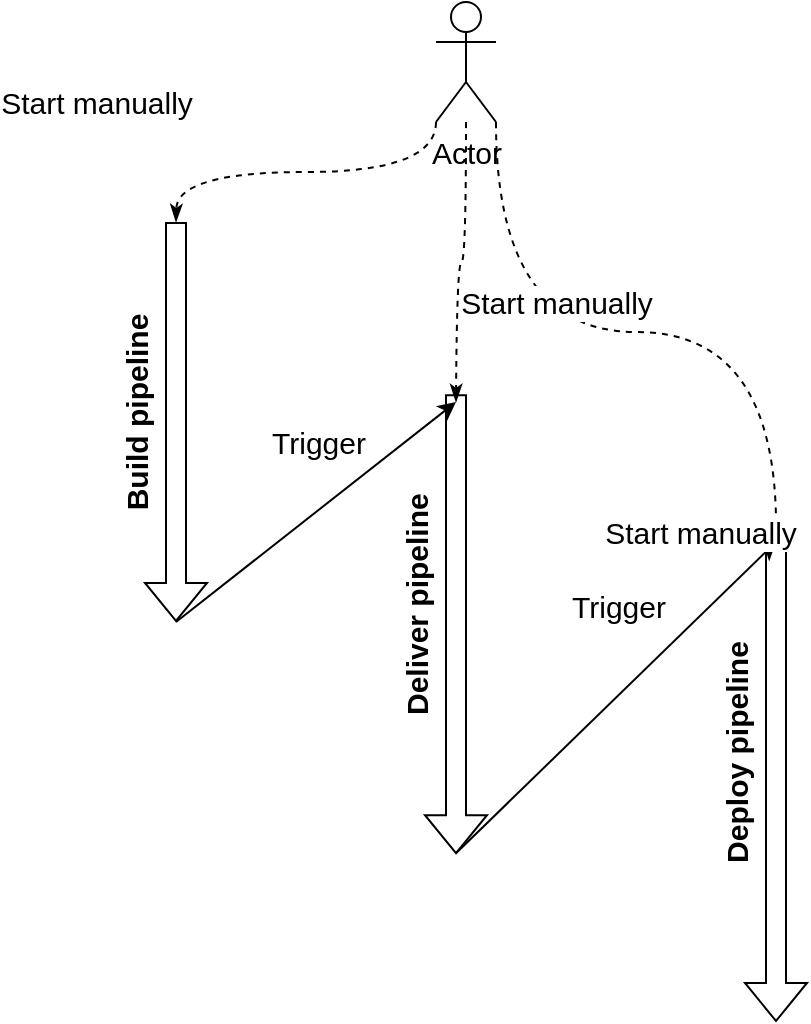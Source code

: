 <mxfile version="16.5.1" type="device"><diagram id="66VrgQpCtVP9IT210uU_" name="Page-1"><mxGraphModel dx="1408" dy="891" grid="1" gridSize="10" guides="1" tooltips="1" connect="1" arrows="1" fold="1" page="1" pageScale="1" pageWidth="827" pageHeight="1169" math="0" shadow="0"><root><mxCell id="0"/><mxCell id="1" parent="0"/><mxCell id="hm9JEqQ1k2gBFbnkTV8I-1" value="" style="shape=flexArrow;endArrow=none;startArrow=block;html=1;rounded=0;startFill=0;endFill=0;" edge="1" parent="1"><mxGeometry width="100" height="100" relative="1" as="geometry"><mxPoint x="210" y="320" as="sourcePoint"/><mxPoint x="210" y="120" as="targetPoint"/></mxGeometry></mxCell><mxCell id="hm9JEqQ1k2gBFbnkTV8I-2" value="" style="shape=flexArrow;endArrow=none;startArrow=block;html=1;rounded=0;startFill=0;endFill=0;" edge="1" parent="1"><mxGeometry width="100" height="100" relative="1" as="geometry"><mxPoint x="350" y="436.08" as="sourcePoint"/><mxPoint x="350" y="206.08" as="targetPoint"/></mxGeometry></mxCell><mxCell id="hm9JEqQ1k2gBFbnkTV8I-3" value="" style="shape=flexArrow;endArrow=none;startArrow=block;html=1;rounded=0;startFill=0;endFill=0;" edge="1" parent="1"><mxGeometry width="100" height="100" relative="1" as="geometry"><mxPoint x="510" y="520" as="sourcePoint"/><mxPoint x="510" y="280" as="targetPoint"/></mxGeometry></mxCell><mxCell id="hm9JEqQ1k2gBFbnkTV8I-4" value="Build pipeline" style="text;html=1;strokeColor=none;fillColor=none;align=center;verticalAlign=middle;whiteSpace=wrap;rounded=0;rotation=-90;fontStyle=1;fontSize=15;" vertex="1" parent="1"><mxGeometry x="130" y="200" width="120" height="30" as="geometry"/></mxCell><mxCell id="hm9JEqQ1k2gBFbnkTV8I-6" value="Deliver pipeline" style="text;html=1;strokeColor=none;fillColor=none;align=center;verticalAlign=middle;whiteSpace=wrap;rounded=0;rotation=-90;fontStyle=1;fontSize=15;" vertex="1" parent="1"><mxGeometry x="270" y="296.08" width="120" height="30" as="geometry"/></mxCell><mxCell id="hm9JEqQ1k2gBFbnkTV8I-7" value="Deploy pipeline" style="text;html=1;strokeColor=none;fillColor=none;align=center;verticalAlign=middle;whiteSpace=wrap;rounded=0;rotation=-90;fontStyle=1;fontSize=15;" vertex="1" parent="1"><mxGeometry x="430" y="370" width="120" height="30" as="geometry"/></mxCell><mxCell id="hm9JEqQ1k2gBFbnkTV8I-8" value="" style="endArrow=classic;html=1;rounded=0;fontSize=15;" edge="1" parent="1"><mxGeometry width="50" height="50" relative="1" as="geometry"><mxPoint x="210" y="320" as="sourcePoint"/><mxPoint x="350" y="210" as="targetPoint"/></mxGeometry></mxCell><mxCell id="hm9JEqQ1k2gBFbnkTV8I-9" value="Trigger" style="edgeLabel;html=1;align=center;verticalAlign=middle;resizable=0;points=[];fontSize=15;" vertex="1" connectable="0" parent="hm9JEqQ1k2gBFbnkTV8I-8"><mxGeometry x="0.308" y="2" relative="1" as="geometry"><mxPoint x="-20" y="-17" as="offset"/></mxGeometry></mxCell><mxCell id="hm9JEqQ1k2gBFbnkTV8I-10" value="" style="endArrow=classic;html=1;rounded=0;fontSize=15;" edge="1" parent="1"><mxGeometry width="50" height="50" relative="1" as="geometry"><mxPoint x="350" y="435.64" as="sourcePoint"/><mxPoint x="510" y="280" as="targetPoint"/></mxGeometry></mxCell><mxCell id="hm9JEqQ1k2gBFbnkTV8I-11" value="Trigger" style="edgeLabel;html=1;align=center;verticalAlign=middle;resizable=0;points=[];fontSize=15;" vertex="1" connectable="0" parent="hm9JEqQ1k2gBFbnkTV8I-10"><mxGeometry x="0.308" y="2" relative="1" as="geometry"><mxPoint x="-23" y="-21" as="offset"/></mxGeometry></mxCell><mxCell id="hm9JEqQ1k2gBFbnkTV8I-15" style="edgeStyle=orthogonalEdgeStyle;rounded=0;orthogonalLoop=1;jettySize=auto;html=1;fontSize=15;startArrow=none;startFill=0;endArrow=classicThin;endFill=1;curved=1;dashed=1;exitX=0;exitY=1;exitDx=0;exitDy=0;exitPerimeter=0;" edge="1" parent="1" source="hm9JEqQ1k2gBFbnkTV8I-13"><mxGeometry relative="1" as="geometry"><mxPoint x="210" y="120" as="targetPoint"/></mxGeometry></mxCell><mxCell id="hm9JEqQ1k2gBFbnkTV8I-16" style="edgeStyle=orthogonalEdgeStyle;curved=1;rounded=0;orthogonalLoop=1;jettySize=auto;html=1;fontSize=15;startArrow=none;startFill=0;endArrow=classicThin;endFill=1;dashed=1;" edge="1" parent="1" source="hm9JEqQ1k2gBFbnkTV8I-13"><mxGeometry relative="1" as="geometry"><mxPoint x="350" y="210" as="targetPoint"/></mxGeometry></mxCell><mxCell id="hm9JEqQ1k2gBFbnkTV8I-17" style="edgeStyle=orthogonalEdgeStyle;curved=1;rounded=0;orthogonalLoop=1;jettySize=auto;html=1;fontSize=15;startArrow=none;startFill=0;endArrow=classicThin;endFill=1;dashed=1;exitX=1;exitY=1;exitDx=0;exitDy=0;exitPerimeter=0;" edge="1" parent="1" source="hm9JEqQ1k2gBFbnkTV8I-13"><mxGeometry relative="1" as="geometry"><mxPoint x="510" y="280" as="targetPoint"/></mxGeometry></mxCell><mxCell id="hm9JEqQ1k2gBFbnkTV8I-18" value="Start manually" style="edgeLabel;html=1;align=center;verticalAlign=middle;resizable=0;points=[];fontSize=15;" vertex="1" connectable="0" parent="hm9JEqQ1k2gBFbnkTV8I-17"><mxGeometry x="-0.166" y="-11" relative="1" as="geometry"><mxPoint x="61" y="89" as="offset"/></mxGeometry></mxCell><mxCell id="hm9JEqQ1k2gBFbnkTV8I-13" value="Actor" style="shape=umlActor;verticalLabelPosition=bottom;verticalAlign=top;html=1;outlineConnect=0;fontSize=15;" vertex="1" parent="1"><mxGeometry x="340" y="10" width="30" height="60" as="geometry"/></mxCell><mxCell id="hm9JEqQ1k2gBFbnkTV8I-19" value="Start manually" style="edgeLabel;html=1;align=center;verticalAlign=middle;resizable=0;points=[];fontSize=15;" vertex="1" connectable="0" parent="1"><mxGeometry x="400" y="160" as="geometry"/></mxCell><mxCell id="hm9JEqQ1k2gBFbnkTV8I-20" value="Start manually" style="edgeLabel;html=1;align=center;verticalAlign=middle;resizable=0;points=[];fontSize=15;" vertex="1" connectable="0" parent="1"><mxGeometry x="170" y="60" as="geometry"/></mxCell></root></mxGraphModel></diagram></mxfile>